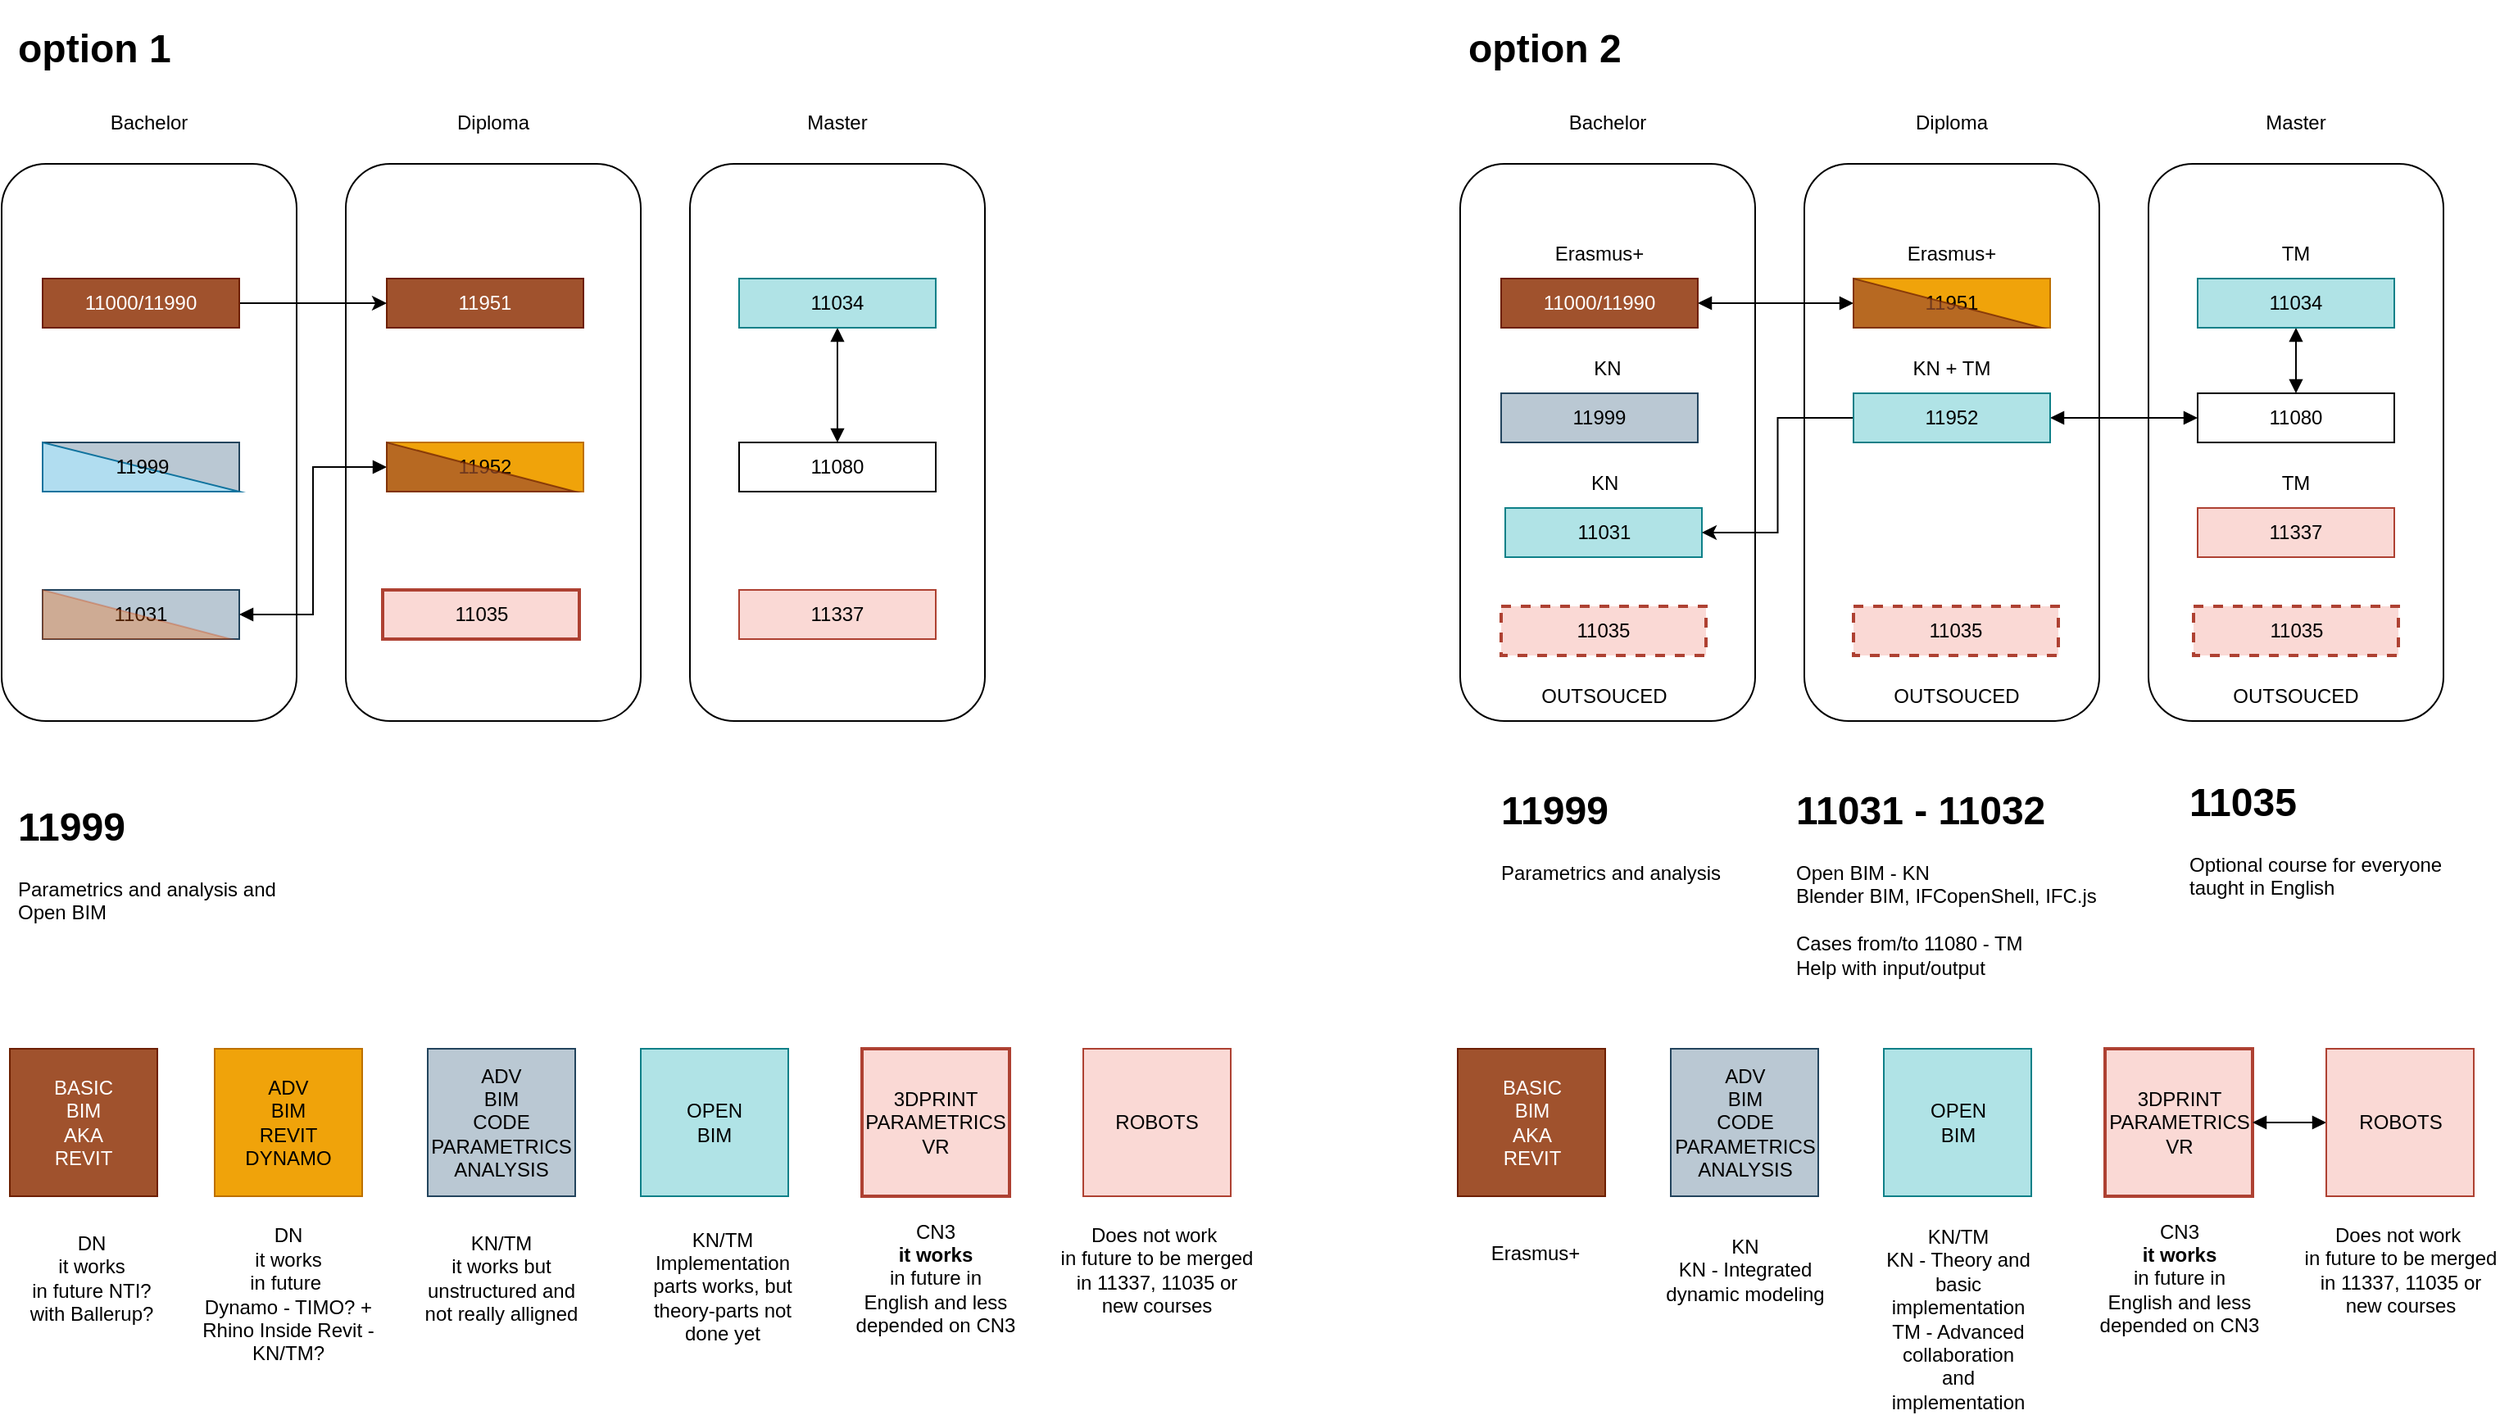 <mxfile version="17.1.5" type="github">
  <diagram id="IX-RXRMBcW3zf0rfF8we" name="Page-1">
    <mxGraphModel dx="1185" dy="635" grid="1" gridSize="10" guides="1" tooltips="1" connect="1" arrows="1" fold="1" page="1" pageScale="1" pageWidth="850" pageHeight="1100" math="0" shadow="0">
      <root>
        <mxCell id="0" />
        <mxCell id="1" parent="0" />
        <mxCell id="4vAm-pFtyoXvjP_tYIxg-8" value="" style="rounded=1;whiteSpace=wrap;html=1;" parent="1" vertex="1">
          <mxGeometry x="70" y="120" width="180" height="340" as="geometry" />
        </mxCell>
        <mxCell id="4vAm-pFtyoXvjP_tYIxg-12" value="" style="rounded=1;whiteSpace=wrap;html=1;" parent="1" vertex="1">
          <mxGeometry x="280" y="120" width="180" height="340" as="geometry" />
        </mxCell>
        <mxCell id="4vAm-pFtyoXvjP_tYIxg-14" value="" style="rounded=1;whiteSpace=wrap;html=1;" parent="1" vertex="1">
          <mxGeometry x="490" y="120" width="180" height="340" as="geometry" />
        </mxCell>
        <mxCell id="4vAm-pFtyoXvjP_tYIxg-2" value="11035" style="rounded=0;whiteSpace=wrap;html=1;fillColor=#fad9d5;strokeColor=#ae4132;strokeWidth=2;" parent="1" vertex="1">
          <mxGeometry x="302.5" y="380" width="120" height="30" as="geometry" />
        </mxCell>
        <mxCell id="4vAm-pFtyoXvjP_tYIxg-5" value="11951" style="rounded=0;whiteSpace=wrap;html=1;fillColor=#a0522d;fontColor=#ffffff;strokeColor=#6D1F00;" parent="1" vertex="1">
          <mxGeometry x="305" y="190" width="120" height="30" as="geometry" />
        </mxCell>
        <mxCell id="4vAm-pFtyoXvjP_tYIxg-43" style="edgeStyle=orthogonalEdgeStyle;rounded=0;orthogonalLoop=1;jettySize=auto;html=1;exitX=0.5;exitY=1;exitDx=0;exitDy=0;startArrow=block;startFill=1;endArrow=block;endFill=1;" parent="1" source="4vAm-pFtyoXvjP_tYIxg-7" target="4vAm-pFtyoXvjP_tYIxg-42" edge="1">
          <mxGeometry relative="1" as="geometry" />
        </mxCell>
        <mxCell id="4vAm-pFtyoXvjP_tYIxg-7" value="11034" style="rounded=0;whiteSpace=wrap;html=1;fillColor=#b0e3e6;strokeColor=#0e8088;" parent="1" vertex="1">
          <mxGeometry x="520" y="190" width="120" height="30" as="geometry" />
        </mxCell>
        <mxCell id="4vAm-pFtyoXvjP_tYIxg-9" value="Bachelor" style="text;html=1;strokeColor=none;fillColor=none;align=center;verticalAlign=middle;whiteSpace=wrap;rounded=0;" parent="1" vertex="1">
          <mxGeometry x="130" y="80" width="60" height="30" as="geometry" />
        </mxCell>
        <mxCell id="4vAm-pFtyoXvjP_tYIxg-10" value="11337" style="rounded=0;whiteSpace=wrap;html=1;fillColor=#fad9d5;strokeColor=#ae4132;" parent="1" vertex="1">
          <mxGeometry x="520" y="380" width="120" height="30" as="geometry" />
        </mxCell>
        <mxCell id="4vAm-pFtyoXvjP_tYIxg-13" value="Diploma" style="text;html=1;strokeColor=none;fillColor=none;align=center;verticalAlign=middle;whiteSpace=wrap;rounded=0;" parent="1" vertex="1">
          <mxGeometry x="340" y="80" width="60" height="30" as="geometry" />
        </mxCell>
        <mxCell id="4vAm-pFtyoXvjP_tYIxg-15" value="Master" style="text;html=1;strokeColor=none;fillColor=none;align=center;verticalAlign=middle;whiteSpace=wrap;rounded=0;" parent="1" vertex="1">
          <mxGeometry x="550" y="80" width="60" height="30" as="geometry" />
        </mxCell>
        <mxCell id="4vAm-pFtyoXvjP_tYIxg-18" value="BASIC&lt;br&gt;BIM&lt;br&gt;AKA&lt;br&gt;REVIT" style="whiteSpace=wrap;html=1;aspect=fixed;fillColor=#a0522d;fontColor=#ffffff;strokeColor=#6D1F00;" parent="1" vertex="1">
          <mxGeometry x="75" y="660" width="90" height="90" as="geometry" />
        </mxCell>
        <mxCell id="4vAm-pFtyoXvjP_tYIxg-20" value="ADV&lt;br&gt;BIM&lt;br&gt;REVIT&lt;br&gt;DYNAMO" style="whiteSpace=wrap;html=1;aspect=fixed;fillColor=#f0a30a;fontColor=#000000;strokeColor=#BD7000;" parent="1" vertex="1">
          <mxGeometry x="200" y="660" width="90" height="90" as="geometry" />
        </mxCell>
        <mxCell id="4vAm-pFtyoXvjP_tYIxg-1" value="11031" style="rounded=0;whiteSpace=wrap;html=1;fillColor=#bac8d3;strokeColor=#23445d;" parent="1" vertex="1">
          <mxGeometry x="95" y="380" width="120" height="30" as="geometry" />
        </mxCell>
        <mxCell id="4vAm-pFtyoXvjP_tYIxg-21" value="" style="verticalLabelPosition=bottom;verticalAlign=top;html=1;shape=mxgraph.basic.orthogonal_triangle;fillColor=#fa6800;fontColor=#000000;strokeColor=#C73500;opacity=30;" parent="1" vertex="1">
          <mxGeometry x="95" y="380" width="115" height="30" as="geometry" />
        </mxCell>
        <mxCell id="4vAm-pFtyoXvjP_tYIxg-22" value="ADV&lt;br&gt;BIM&lt;br&gt;CODE&lt;br&gt;PARAMETRICS&lt;br&gt;ANALYSIS" style="whiteSpace=wrap;html=1;aspect=fixed;fillColor=#bac8d3;strokeColor=#23445d;" parent="1" vertex="1">
          <mxGeometry x="330" y="660" width="90" height="90" as="geometry" />
        </mxCell>
        <mxCell id="4vAm-pFtyoXvjP_tYIxg-23" value="11952" style="rounded=0;whiteSpace=wrap;html=1;fillColor=#f0a30a;strokeColor=#BD7000;fontColor=#000000;" parent="1" vertex="1">
          <mxGeometry x="305" y="290" width="120" height="30" as="geometry" />
        </mxCell>
        <mxCell id="4vAm-pFtyoXvjP_tYIxg-41" style="edgeStyle=orthogonalEdgeStyle;rounded=0;orthogonalLoop=1;jettySize=auto;html=1;entryX=1;entryY=0.5;entryDx=0;entryDy=0;startArrow=block;startFill=1;endArrow=block;endFill=1;" parent="1" source="4vAm-pFtyoXvjP_tYIxg-24" target="4vAm-pFtyoXvjP_tYIxg-1" edge="1">
          <mxGeometry relative="1" as="geometry" />
        </mxCell>
        <mxCell id="4vAm-pFtyoXvjP_tYIxg-24" value="" style="verticalLabelPosition=bottom;verticalAlign=top;html=1;shape=mxgraph.basic.orthogonal_triangle;fillColor=#a0522d;fontColor=#ffffff;strokeColor=#6D1F00;opacity=70;" parent="1" vertex="1">
          <mxGeometry x="305" y="290" width="115" height="30" as="geometry" />
        </mxCell>
        <mxCell id="4vAm-pFtyoXvjP_tYIxg-25" value="OPEN&lt;br&gt;BIM" style="whiteSpace=wrap;html=1;aspect=fixed;fillColor=#b0e3e6;strokeColor=#0e8088;" parent="1" vertex="1">
          <mxGeometry x="460" y="660" width="90" height="90" as="geometry" />
        </mxCell>
        <mxCell id="4vAm-pFtyoXvjP_tYIxg-29" value="" style="group;fillColor=#b0e3e6;strokeColor=#0e8088;" parent="1" vertex="1" connectable="0">
          <mxGeometry x="95" y="290" width="120" height="30" as="geometry" />
        </mxCell>
        <mxCell id="4vAm-pFtyoXvjP_tYIxg-26" value="" style="rounded=0;whiteSpace=wrap;html=1;fillColor=#bac8d3;strokeColor=#23445d;" parent="4vAm-pFtyoXvjP_tYIxg-29" vertex="1">
          <mxGeometry width="120" height="30" as="geometry" />
        </mxCell>
        <mxCell id="4vAm-pFtyoXvjP_tYIxg-27" value="" style="verticalLabelPosition=bottom;verticalAlign=top;html=1;shape=mxgraph.basic.orthogonal_triangle;fillColor=#b1ddf0;strokeColor=#10739e;" parent="4vAm-pFtyoXvjP_tYIxg-29" vertex="1">
          <mxGeometry width="120" height="30" as="geometry" />
        </mxCell>
        <mxCell id="4vAm-pFtyoXvjP_tYIxg-28" value="11999" style="text;html=1;strokeColor=none;fillColor=none;align=center;verticalAlign=middle;whiteSpace=wrap;rounded=0;" parent="4vAm-pFtyoXvjP_tYIxg-29" vertex="1">
          <mxGeometry x="31" width="60" height="30" as="geometry" />
        </mxCell>
        <mxCell id="4vAm-pFtyoXvjP_tYIxg-30" value="3DPRINT&lt;br&gt;PARAMETRICS&lt;br&gt;VR" style="whiteSpace=wrap;html=1;aspect=fixed;fillColor=#fad9d5;strokeColor=#ae4132;strokeWidth=2;" parent="1" vertex="1">
          <mxGeometry x="595" y="660" width="90" height="90" as="geometry" />
        </mxCell>
        <mxCell id="4vAm-pFtyoXvjP_tYIxg-33" value="ROBOTS" style="whiteSpace=wrap;html=1;aspect=fixed;fillColor=#fad9d5;strokeColor=#ae4132;" parent="1" vertex="1">
          <mxGeometry x="730" y="660" width="90" height="90" as="geometry" />
        </mxCell>
        <mxCell id="4vAm-pFtyoXvjP_tYIxg-35" value="DN&lt;br&gt;it works&lt;br&gt;in future NTI?&lt;br&gt;with Ballerup?" style="text;html=1;strokeColor=none;fillColor=none;align=center;verticalAlign=middle;whiteSpace=wrap;rounded=0;" parent="1" vertex="1">
          <mxGeometry x="75" y="755" width="100" height="90" as="geometry" />
        </mxCell>
        <mxCell id="4vAm-pFtyoXvjP_tYIxg-36" value="DN&lt;br&gt;it works&lt;br&gt;in future&amp;nbsp;&lt;br&gt;Dynamo - TIMO? +&lt;br&gt;Rhino Inside Revit - KN/TM?" style="text;html=1;strokeColor=none;fillColor=none;align=center;verticalAlign=middle;whiteSpace=wrap;rounded=0;" parent="1" vertex="1">
          <mxGeometry x="190" y="770" width="110" height="80" as="geometry" />
        </mxCell>
        <mxCell id="4vAm-pFtyoXvjP_tYIxg-37" value="KN/TM&lt;br&gt;it works but unstructured and not really alligned" style="text;html=1;strokeColor=none;fillColor=none;align=center;verticalAlign=middle;whiteSpace=wrap;rounded=0;" parent="1" vertex="1">
          <mxGeometry x="320" y="750" width="110" height="100" as="geometry" />
        </mxCell>
        <mxCell id="4vAm-pFtyoXvjP_tYIxg-38" value="KN/TM&lt;br&gt;Implementation parts works, but theory-parts not done yet" style="text;html=1;strokeColor=none;fillColor=none;align=center;verticalAlign=middle;whiteSpace=wrap;rounded=0;" parent="1" vertex="1">
          <mxGeometry x="465" y="760" width="90" height="90" as="geometry" />
        </mxCell>
        <mxCell id="4vAm-pFtyoXvjP_tYIxg-39" value="CN3&lt;br&gt;&lt;b&gt;it works&lt;/b&gt;&lt;br&gt;in future in English and less depended on CN3" style="text;html=1;strokeColor=none;fillColor=none;align=center;verticalAlign=middle;whiteSpace=wrap;rounded=0;" parent="1" vertex="1">
          <mxGeometry x="590" y="740" width="100" height="120" as="geometry" />
        </mxCell>
        <mxCell id="4vAm-pFtyoXvjP_tYIxg-40" value="Does not work&amp;nbsp;&lt;br&gt;in future to be merged in 11337, 11035 or new courses" style="text;html=1;strokeColor=none;fillColor=none;align=center;verticalAlign=middle;whiteSpace=wrap;rounded=0;" parent="1" vertex="1">
          <mxGeometry x="715" y="780" width="120" height="30" as="geometry" />
        </mxCell>
        <mxCell id="4vAm-pFtyoXvjP_tYIxg-42" value="11080" style="rounded=0;whiteSpace=wrap;html=1;strokeWidth=1;" parent="1" vertex="1">
          <mxGeometry x="520" y="290" width="120" height="30" as="geometry" />
        </mxCell>
        <mxCell id="4vAm-pFtyoXvjP_tYIxg-45" value="" style="rounded=1;whiteSpace=wrap;html=1;" parent="1" vertex="1">
          <mxGeometry x="960" y="120" width="180" height="340" as="geometry" />
        </mxCell>
        <mxCell id="4vAm-pFtyoXvjP_tYIxg-46" value="" style="rounded=1;whiteSpace=wrap;html=1;" parent="1" vertex="1">
          <mxGeometry x="1170" y="120" width="180" height="340" as="geometry" />
        </mxCell>
        <mxCell id="4vAm-pFtyoXvjP_tYIxg-47" value="" style="rounded=1;whiteSpace=wrap;html=1;" parent="1" vertex="1">
          <mxGeometry x="1380" y="120" width="180" height="340" as="geometry" />
        </mxCell>
        <mxCell id="4vAm-pFtyoXvjP_tYIxg-48" value="11035" style="rounded=0;whiteSpace=wrap;html=1;fillColor=#fad9d5;strokeColor=#ae4132;strokeWidth=2;dashed=1;" parent="1" vertex="1">
          <mxGeometry x="985" y="390" width="125" height="30" as="geometry" />
        </mxCell>
        <mxCell id="4vAm-pFtyoXvjP_tYIxg-68" style="edgeStyle=orthogonalEdgeStyle;rounded=0;orthogonalLoop=1;jettySize=auto;html=1;entryX=0;entryY=0.5;entryDx=0;entryDy=0;startArrow=block;startFill=1;endArrow=block;endFill=1;" parent="1" source="4vAm-pFtyoXvjP_tYIxg-50" edge="1">
          <mxGeometry relative="1" as="geometry">
            <mxPoint x="1200" y="205" as="targetPoint" />
          </mxGeometry>
        </mxCell>
        <mxCell id="4vAm-pFtyoXvjP_tYIxg-50" value="11000/11990" style="rounded=0;whiteSpace=wrap;html=1;fillColor=#a0522d;fontColor=#ffffff;strokeColor=#6D1F00;" parent="1" vertex="1">
          <mxGeometry x="985" y="190" width="120" height="30" as="geometry" />
        </mxCell>
        <mxCell id="4vAm-pFtyoXvjP_tYIxg-51" style="edgeStyle=orthogonalEdgeStyle;rounded=0;orthogonalLoop=1;jettySize=auto;html=1;exitX=0.5;exitY=1;exitDx=0;exitDy=0;startArrow=block;startFill=1;endArrow=block;endFill=1;" parent="1" source="4vAm-pFtyoXvjP_tYIxg-52" target="4vAm-pFtyoXvjP_tYIxg-66" edge="1">
          <mxGeometry relative="1" as="geometry" />
        </mxCell>
        <mxCell id="4vAm-pFtyoXvjP_tYIxg-52" value="11034" style="rounded=0;whiteSpace=wrap;html=1;fillColor=#b0e3e6;strokeColor=#0e8088;" parent="1" vertex="1">
          <mxGeometry x="1410" y="190" width="120" height="30" as="geometry" />
        </mxCell>
        <mxCell id="4vAm-pFtyoXvjP_tYIxg-53" value="Bachelor" style="text;html=1;strokeColor=none;fillColor=none;align=center;verticalAlign=middle;whiteSpace=wrap;rounded=0;" parent="1" vertex="1">
          <mxGeometry x="1020" y="80" width="60" height="30" as="geometry" />
        </mxCell>
        <mxCell id="4vAm-pFtyoXvjP_tYIxg-54" value="11337" style="rounded=0;whiteSpace=wrap;html=1;fillColor=#fad9d5;strokeColor=#ae4132;" parent="1" vertex="1">
          <mxGeometry x="1410" y="330" width="120" height="30" as="geometry" />
        </mxCell>
        <mxCell id="4vAm-pFtyoXvjP_tYIxg-55" value="Diploma" style="text;html=1;strokeColor=none;fillColor=none;align=center;verticalAlign=middle;whiteSpace=wrap;rounded=0;" parent="1" vertex="1">
          <mxGeometry x="1230" y="80" width="60" height="30" as="geometry" />
        </mxCell>
        <mxCell id="4vAm-pFtyoXvjP_tYIxg-56" value="Master" style="text;html=1;strokeColor=none;fillColor=none;align=center;verticalAlign=middle;whiteSpace=wrap;rounded=0;" parent="1" vertex="1">
          <mxGeometry x="1440" y="80" width="60" height="30" as="geometry" />
        </mxCell>
        <mxCell id="4vAm-pFtyoXvjP_tYIxg-57" value="11031" style="rounded=0;whiteSpace=wrap;html=1;fillColor=#b0e3e6;strokeColor=#0e8088;" parent="1" vertex="1">
          <mxGeometry x="987.5" y="330" width="120" height="30" as="geometry" />
        </mxCell>
        <mxCell id="4vAm-pFtyoXvjP_tYIxg-66" value="11080" style="rounded=0;whiteSpace=wrap;html=1;strokeWidth=1;" parent="1" vertex="1">
          <mxGeometry x="1410" y="260" width="120" height="30" as="geometry" />
        </mxCell>
        <mxCell id="4vAm-pFtyoXvjP_tYIxg-73" style="edgeStyle=orthogonalEdgeStyle;rounded=0;orthogonalLoop=1;jettySize=auto;html=1;exitX=1;exitY=0.5;exitDx=0;exitDy=0;entryX=0;entryY=0.5;entryDx=0;entryDy=0;startArrow=block;startFill=1;endArrow=block;endFill=1;" parent="1" source="4vAm-pFtyoXvjP_tYIxg-69" target="4vAm-pFtyoXvjP_tYIxg-66" edge="1">
          <mxGeometry relative="1" as="geometry" />
        </mxCell>
        <mxCell id="JXR9wD9DNDOPczHt_7lj-3" style="edgeStyle=orthogonalEdgeStyle;rounded=0;orthogonalLoop=1;jettySize=auto;html=1;exitX=0;exitY=0.5;exitDx=0;exitDy=0;entryX=1;entryY=0.5;entryDx=0;entryDy=0;" edge="1" parent="1" source="4vAm-pFtyoXvjP_tYIxg-69" target="4vAm-pFtyoXvjP_tYIxg-57">
          <mxGeometry relative="1" as="geometry" />
        </mxCell>
        <mxCell id="4vAm-pFtyoXvjP_tYIxg-69" value="11952" style="rounded=0;whiteSpace=wrap;html=1;fillColor=#b0e3e6;strokeColor=#0e8088;" parent="1" vertex="1">
          <mxGeometry x="1200" y="260" width="120" height="30" as="geometry" />
        </mxCell>
        <mxCell id="4vAm-pFtyoXvjP_tYIxg-74" value="11999" style="rounded=0;whiteSpace=wrap;html=1;fillColor=#bac8d3;strokeColor=#23445d;" parent="1" vertex="1">
          <mxGeometry x="985" y="260" width="120" height="30" as="geometry" />
        </mxCell>
        <mxCell id="4vAm-pFtyoXvjP_tYIxg-78" value="Erasmus+" style="text;html=1;strokeColor=none;fillColor=none;align=center;verticalAlign=middle;whiteSpace=wrap;rounded=0;" parent="1" vertex="1">
          <mxGeometry x="1015" y="160" width="60" height="30" as="geometry" />
        </mxCell>
        <mxCell id="4vAm-pFtyoXvjP_tYIxg-80" value="TM" style="text;html=1;strokeColor=none;fillColor=none;align=center;verticalAlign=middle;whiteSpace=wrap;rounded=0;" parent="1" vertex="1">
          <mxGeometry x="1440" y="160" width="60" height="30" as="geometry" />
        </mxCell>
        <mxCell id="4vAm-pFtyoXvjP_tYIxg-81" value="TM" style="text;html=1;strokeColor=none;fillColor=none;align=center;verticalAlign=middle;whiteSpace=wrap;rounded=0;" parent="1" vertex="1">
          <mxGeometry x="1440" y="300" width="60" height="30" as="geometry" />
        </mxCell>
        <mxCell id="4vAm-pFtyoXvjP_tYIxg-82" value="KN&amp;nbsp;" style="text;html=1;strokeColor=none;fillColor=none;align=center;verticalAlign=middle;whiteSpace=wrap;rounded=0;" parent="1" vertex="1">
          <mxGeometry x="1020" y="300" width="60" height="30" as="geometry" />
        </mxCell>
        <mxCell id="4vAm-pFtyoXvjP_tYIxg-83" value="OUTSOUCED" style="text;html=1;strokeColor=none;fillColor=none;align=center;verticalAlign=middle;whiteSpace=wrap;rounded=0;" parent="1" vertex="1">
          <mxGeometry x="1017.5" y="430" width="60" height="30" as="geometry" />
        </mxCell>
        <mxCell id="4vAm-pFtyoXvjP_tYIxg-85" value="KN" style="text;html=1;strokeColor=none;fillColor=none;align=center;verticalAlign=middle;whiteSpace=wrap;rounded=0;" parent="1" vertex="1">
          <mxGeometry x="1020" y="230" width="60" height="30" as="geometry" />
        </mxCell>
        <mxCell id="4vAm-pFtyoXvjP_tYIxg-88" value="&lt;h1&gt;11999&lt;/h1&gt;&lt;div&gt;Parametrics and analysis&lt;/div&gt;" style="text;html=1;strokeColor=none;fillColor=none;spacing=5;spacingTop=-20;whiteSpace=wrap;overflow=hidden;rounded=0;" parent="1" vertex="1">
          <mxGeometry x="980" y="495" width="190" height="90" as="geometry" />
        </mxCell>
        <mxCell id="4vAm-pFtyoXvjP_tYIxg-89" value="&lt;h1&gt;11999&lt;/h1&gt;&lt;div&gt;Parametrics and analysis and Open BIM&lt;/div&gt;" style="text;html=1;strokeColor=none;fillColor=none;spacing=5;spacingTop=-20;whiteSpace=wrap;overflow=hidden;rounded=0;" parent="1" vertex="1">
          <mxGeometry x="75" y="505" width="190" height="90" as="geometry" />
        </mxCell>
        <mxCell id="4vAm-pFtyoXvjP_tYIxg-90" value="&lt;h1&gt;11031 - 11032&lt;/h1&gt;&lt;div&gt;Open BIM - KN&amp;nbsp;&lt;/div&gt;&lt;div&gt;Blender BIM, IFCopenShell, IFC.js&lt;/div&gt;&lt;div&gt;&lt;br&gt;&lt;/div&gt;&lt;div&gt;Cases from/to 11080 - TM&lt;/div&gt;&lt;div&gt;Help with input/output&amp;nbsp;&lt;/div&gt;" style="text;html=1;strokeColor=none;fillColor=none;spacing=5;spacingTop=-20;whiteSpace=wrap;overflow=hidden;rounded=0;" parent="1" vertex="1">
          <mxGeometry x="1160" y="495" width="210" height="140" as="geometry" />
        </mxCell>
        <mxCell id="4vAm-pFtyoXvjP_tYIxg-93" value="Erasmus+" style="text;html=1;strokeColor=none;fillColor=none;align=center;verticalAlign=middle;whiteSpace=wrap;rounded=0;" parent="1" vertex="1">
          <mxGeometry x="1230" y="160" width="60" height="30" as="geometry" />
        </mxCell>
        <mxCell id="4vAm-pFtyoXvjP_tYIxg-94" value="11035" style="rounded=0;whiteSpace=wrap;html=1;fillColor=#fad9d5;strokeColor=#ae4132;strokeWidth=2;dashed=1;" parent="1" vertex="1">
          <mxGeometry x="1200" y="390" width="125" height="30" as="geometry" />
        </mxCell>
        <mxCell id="4vAm-pFtyoXvjP_tYIxg-95" value="OUTSOUCED" style="text;html=1;strokeColor=none;fillColor=none;align=center;verticalAlign=middle;whiteSpace=wrap;rounded=0;dashed=1;" parent="1" vertex="1">
          <mxGeometry x="1232.5" y="430" width="60" height="30" as="geometry" />
        </mxCell>
        <mxCell id="4vAm-pFtyoXvjP_tYIxg-96" value="11035" style="rounded=0;whiteSpace=wrap;html=1;fillColor=#fad9d5;strokeColor=#ae4132;strokeWidth=2;dashed=1;" parent="1" vertex="1">
          <mxGeometry x="1407.5" y="390" width="125" height="30" as="geometry" />
        </mxCell>
        <mxCell id="4vAm-pFtyoXvjP_tYIxg-97" value="OUTSOUCED" style="text;html=1;strokeColor=none;fillColor=none;align=center;verticalAlign=middle;whiteSpace=wrap;rounded=0;dashed=1;" parent="1" vertex="1">
          <mxGeometry x="1440" y="430" width="60" height="30" as="geometry" />
        </mxCell>
        <mxCell id="4vAm-pFtyoXvjP_tYIxg-98" value="&lt;h1&gt;11035&lt;/h1&gt;&lt;div&gt;Optional course for everyone taught in English&lt;/div&gt;" style="text;html=1;strokeColor=none;fillColor=none;spacing=5;spacingTop=-20;whiteSpace=wrap;overflow=hidden;rounded=0;" parent="1" vertex="1">
          <mxGeometry x="1400" y="490" width="190" height="90" as="geometry" />
        </mxCell>
        <mxCell id="4vAm-pFtyoXvjP_tYIxg-99" value="KN + TM" style="text;html=1;strokeColor=none;fillColor=none;align=center;verticalAlign=middle;whiteSpace=wrap;rounded=0;" parent="1" vertex="1">
          <mxGeometry x="1230" y="230" width="60" height="30" as="geometry" />
        </mxCell>
        <mxCell id="4vAm-pFtyoXvjP_tYIxg-100" value="&lt;h1&gt;option 1&lt;/h1&gt;" style="text;html=1;strokeColor=none;fillColor=none;spacing=5;spacingTop=-20;whiteSpace=wrap;overflow=hidden;rounded=0;" parent="1" vertex="1">
          <mxGeometry x="75" y="30" width="190" height="90" as="geometry" />
        </mxCell>
        <mxCell id="4vAm-pFtyoXvjP_tYIxg-101" value="&lt;h1&gt;option 2&lt;/h1&gt;" style="text;html=1;strokeColor=none;fillColor=none;spacing=5;spacingTop=-20;whiteSpace=wrap;overflow=hidden;rounded=0;" parent="1" vertex="1">
          <mxGeometry x="960" y="30" width="190" height="90" as="geometry" />
        </mxCell>
        <mxCell id="4vAm-pFtyoXvjP_tYIxg-102" value="BASIC&lt;br&gt;BIM&lt;br&gt;AKA&lt;br&gt;REVIT" style="whiteSpace=wrap;html=1;aspect=fixed;fillColor=#a0522d;fontColor=#ffffff;strokeColor=#6D1F00;" parent="1" vertex="1">
          <mxGeometry x="958.5" y="660" width="90" height="90" as="geometry" />
        </mxCell>
        <mxCell id="4vAm-pFtyoXvjP_tYIxg-104" value="ADV&lt;br&gt;BIM&lt;br&gt;CODE&lt;br&gt;PARAMETRICS&lt;br&gt;ANALYSIS" style="whiteSpace=wrap;html=1;aspect=fixed;fillColor=#bac8d3;strokeColor=#23445d;" parent="1" vertex="1">
          <mxGeometry x="1088.5" y="660" width="90" height="90" as="geometry" />
        </mxCell>
        <mxCell id="4vAm-pFtyoXvjP_tYIxg-105" value="OPEN&lt;br&gt;BIM" style="whiteSpace=wrap;html=1;aspect=fixed;fillColor=#b0e3e6;strokeColor=#0e8088;" parent="1" vertex="1">
          <mxGeometry x="1218.5" y="660" width="90" height="90" as="geometry" />
        </mxCell>
        <mxCell id="4vAm-pFtyoXvjP_tYIxg-106" value="3DPRINT&lt;br&gt;PARAMETRICS&lt;br&gt;VR" style="whiteSpace=wrap;html=1;aspect=fixed;fillColor=#fad9d5;strokeColor=#ae4132;strokeWidth=2;" parent="1" vertex="1">
          <mxGeometry x="1353.5" y="660" width="90" height="90" as="geometry" />
        </mxCell>
        <mxCell id="4vAm-pFtyoXvjP_tYIxg-114" style="edgeStyle=orthogonalEdgeStyle;rounded=0;orthogonalLoop=1;jettySize=auto;html=1;entryX=1;entryY=0.5;entryDx=0;entryDy=0;startArrow=block;startFill=1;endArrow=block;endFill=1;" parent="1" source="4vAm-pFtyoXvjP_tYIxg-107" target="4vAm-pFtyoXvjP_tYIxg-106" edge="1">
          <mxGeometry relative="1" as="geometry" />
        </mxCell>
        <mxCell id="4vAm-pFtyoXvjP_tYIxg-107" value="ROBOTS" style="whiteSpace=wrap;html=1;aspect=fixed;fillColor=#fad9d5;strokeColor=#ae4132;" parent="1" vertex="1">
          <mxGeometry x="1488.5" y="660" width="90" height="90" as="geometry" />
        </mxCell>
        <mxCell id="4vAm-pFtyoXvjP_tYIxg-108" value="Erasmus+" style="text;html=1;strokeColor=none;fillColor=none;align=center;verticalAlign=middle;whiteSpace=wrap;rounded=0;" parent="1" vertex="1">
          <mxGeometry x="956" y="740" width="100" height="90" as="geometry" />
        </mxCell>
        <mxCell id="4vAm-pFtyoXvjP_tYIxg-110" value="KN&lt;br&gt;KN - Integrated dynamic modeling" style="text;html=1;strokeColor=none;fillColor=none;align=center;verticalAlign=middle;whiteSpace=wrap;rounded=0;" parent="1" vertex="1">
          <mxGeometry x="1078.5" y="745" width="110" height="100" as="geometry" />
        </mxCell>
        <mxCell id="4vAm-pFtyoXvjP_tYIxg-111" value="KN/TM&lt;br&gt;KN - Theory and basic implementation&lt;br&gt;TM - Advanced collaboration and implementation" style="text;html=1;strokeColor=none;fillColor=none;align=center;verticalAlign=middle;whiteSpace=wrap;rounded=0;" parent="1" vertex="1">
          <mxGeometry x="1218.5" y="780" width="90" height="90" as="geometry" />
        </mxCell>
        <mxCell id="4vAm-pFtyoXvjP_tYIxg-112" value="CN3&lt;br&gt;&lt;b&gt;it works&lt;/b&gt;&lt;br&gt;in future in English and less depended on CN3" style="text;html=1;strokeColor=none;fillColor=none;align=center;verticalAlign=middle;whiteSpace=wrap;rounded=0;" parent="1" vertex="1">
          <mxGeometry x="1348.5" y="740" width="100" height="120" as="geometry" />
        </mxCell>
        <mxCell id="4vAm-pFtyoXvjP_tYIxg-113" value="Does not work&amp;nbsp;&lt;br&gt;in future to be merged in 11337, 11035 or new courses" style="text;html=1;strokeColor=none;fillColor=none;align=center;verticalAlign=middle;whiteSpace=wrap;rounded=0;" parent="1" vertex="1">
          <mxGeometry x="1473.5" y="780" width="120" height="30" as="geometry" />
        </mxCell>
        <mxCell id="TMsgY5Iaxd6g0WIOepF2-4" style="edgeStyle=orthogonalEdgeStyle;rounded=0;orthogonalLoop=1;jettySize=auto;html=1;exitX=1;exitY=0.5;exitDx=0;exitDy=0;entryX=0;entryY=0.5;entryDx=0;entryDy=0;" parent="1" source="TMsgY5Iaxd6g0WIOepF2-2" target="4vAm-pFtyoXvjP_tYIxg-5" edge="1">
          <mxGeometry relative="1" as="geometry" />
        </mxCell>
        <mxCell id="TMsgY5Iaxd6g0WIOepF2-2" value="11000/11990" style="rounded=0;whiteSpace=wrap;html=1;fillColor=#a0522d;strokeColor=#6D1F00;fontColor=#ffffff;" parent="1" vertex="1">
          <mxGeometry x="95" y="190" width="120" height="30" as="geometry" />
        </mxCell>
        <mxCell id="JXR9wD9DNDOPczHt_7lj-4" value="11951" style="rounded=0;whiteSpace=wrap;html=1;fillColor=#f0a30a;strokeColor=#BD7000;fontColor=#000000;" vertex="1" parent="1">
          <mxGeometry x="1200" y="190" width="120" height="30" as="geometry" />
        </mxCell>
        <mxCell id="JXR9wD9DNDOPczHt_7lj-5" value="" style="verticalLabelPosition=bottom;verticalAlign=top;html=1;shape=mxgraph.basic.orthogonal_triangle;fillColor=#a0522d;fontColor=#ffffff;strokeColor=#6D1F00;opacity=70;" vertex="1" parent="1">
          <mxGeometry x="1200" y="190" width="115" height="30" as="geometry" />
        </mxCell>
      </root>
    </mxGraphModel>
  </diagram>
</mxfile>
